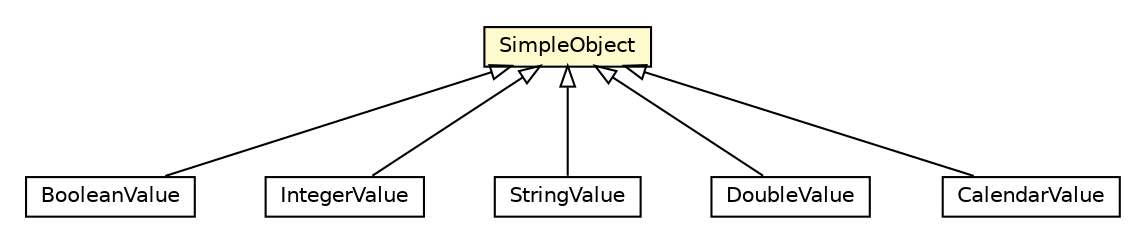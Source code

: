 #!/usr/local/bin/dot
#
# Class diagram 
# Generated by UMLGraph version R5_6-24-gf6e263 (http://www.umlgraph.org/)
#

digraph G {
	edge [fontname="Helvetica",fontsize=10,labelfontname="Helvetica",labelfontsize=10];
	node [fontname="Helvetica",fontsize=10,shape=plaintext];
	nodesep=0.25;
	ranksep=0.5;
	// org.universAAL.tools.ucc.model.jaxb.SimpleObject
	c7803770 [label=<<table title="org.universAAL.tools.ucc.model.jaxb.SimpleObject" border="0" cellborder="1" cellspacing="0" cellpadding="2" port="p" bgcolor="lemonChiffon" href="./SimpleObject.html">
		<tr><td><table border="0" cellspacing="0" cellpadding="1">
<tr><td align="center" balign="center"> SimpleObject </td></tr>
		</table></td></tr>
		</table>>, URL="./SimpleObject.html", fontname="Helvetica", fontcolor="black", fontsize=10.0];
	// org.universAAL.tools.ucc.model.jaxb.BooleanValue
	c7803771 [label=<<table title="org.universAAL.tools.ucc.model.jaxb.BooleanValue" border="0" cellborder="1" cellspacing="0" cellpadding="2" port="p" href="./BooleanValue.html">
		<tr><td><table border="0" cellspacing="0" cellpadding="1">
<tr><td align="center" balign="center"> BooleanValue </td></tr>
		</table></td></tr>
		</table>>, URL="./BooleanValue.html", fontname="Helvetica", fontcolor="black", fontsize=10.0];
	// org.universAAL.tools.ucc.model.jaxb.IntegerValue
	c7803772 [label=<<table title="org.universAAL.tools.ucc.model.jaxb.IntegerValue" border="0" cellborder="1" cellspacing="0" cellpadding="2" port="p" href="./IntegerValue.html">
		<tr><td><table border="0" cellspacing="0" cellpadding="1">
<tr><td align="center" balign="center"> IntegerValue </td></tr>
		</table></td></tr>
		</table>>, URL="./IntegerValue.html", fontname="Helvetica", fontcolor="black", fontsize=10.0];
	// org.universAAL.tools.ucc.model.jaxb.StringValue
	c7803773 [label=<<table title="org.universAAL.tools.ucc.model.jaxb.StringValue" border="0" cellborder="1" cellspacing="0" cellpadding="2" port="p" href="./StringValue.html">
		<tr><td><table border="0" cellspacing="0" cellpadding="1">
<tr><td align="center" balign="center"> StringValue </td></tr>
		</table></td></tr>
		</table>>, URL="./StringValue.html", fontname="Helvetica", fontcolor="black", fontsize=10.0];
	// org.universAAL.tools.ucc.model.jaxb.DoubleValue
	c7803777 [label=<<table title="org.universAAL.tools.ucc.model.jaxb.DoubleValue" border="0" cellborder="1" cellspacing="0" cellpadding="2" port="p" href="./DoubleValue.html">
		<tr><td><table border="0" cellspacing="0" cellpadding="1">
<tr><td align="center" balign="center"> DoubleValue </td></tr>
		</table></td></tr>
		</table>>, URL="./DoubleValue.html", fontname="Helvetica", fontcolor="black", fontsize=10.0];
	// org.universAAL.tools.ucc.model.jaxb.CalendarValue
	c7803779 [label=<<table title="org.universAAL.tools.ucc.model.jaxb.CalendarValue" border="0" cellborder="1" cellspacing="0" cellpadding="2" port="p" href="./CalendarValue.html">
		<tr><td><table border="0" cellspacing="0" cellpadding="1">
<tr><td align="center" balign="center"> CalendarValue </td></tr>
		</table></td></tr>
		</table>>, URL="./CalendarValue.html", fontname="Helvetica", fontcolor="black", fontsize=10.0];
	//org.universAAL.tools.ucc.model.jaxb.BooleanValue extends org.universAAL.tools.ucc.model.jaxb.SimpleObject
	c7803770:p -> c7803771:p [dir=back,arrowtail=empty];
	//org.universAAL.tools.ucc.model.jaxb.IntegerValue extends org.universAAL.tools.ucc.model.jaxb.SimpleObject
	c7803770:p -> c7803772:p [dir=back,arrowtail=empty];
	//org.universAAL.tools.ucc.model.jaxb.StringValue extends org.universAAL.tools.ucc.model.jaxb.SimpleObject
	c7803770:p -> c7803773:p [dir=back,arrowtail=empty];
	//org.universAAL.tools.ucc.model.jaxb.DoubleValue extends org.universAAL.tools.ucc.model.jaxb.SimpleObject
	c7803770:p -> c7803777:p [dir=back,arrowtail=empty];
	//org.universAAL.tools.ucc.model.jaxb.CalendarValue extends org.universAAL.tools.ucc.model.jaxb.SimpleObject
	c7803770:p -> c7803779:p [dir=back,arrowtail=empty];
}

